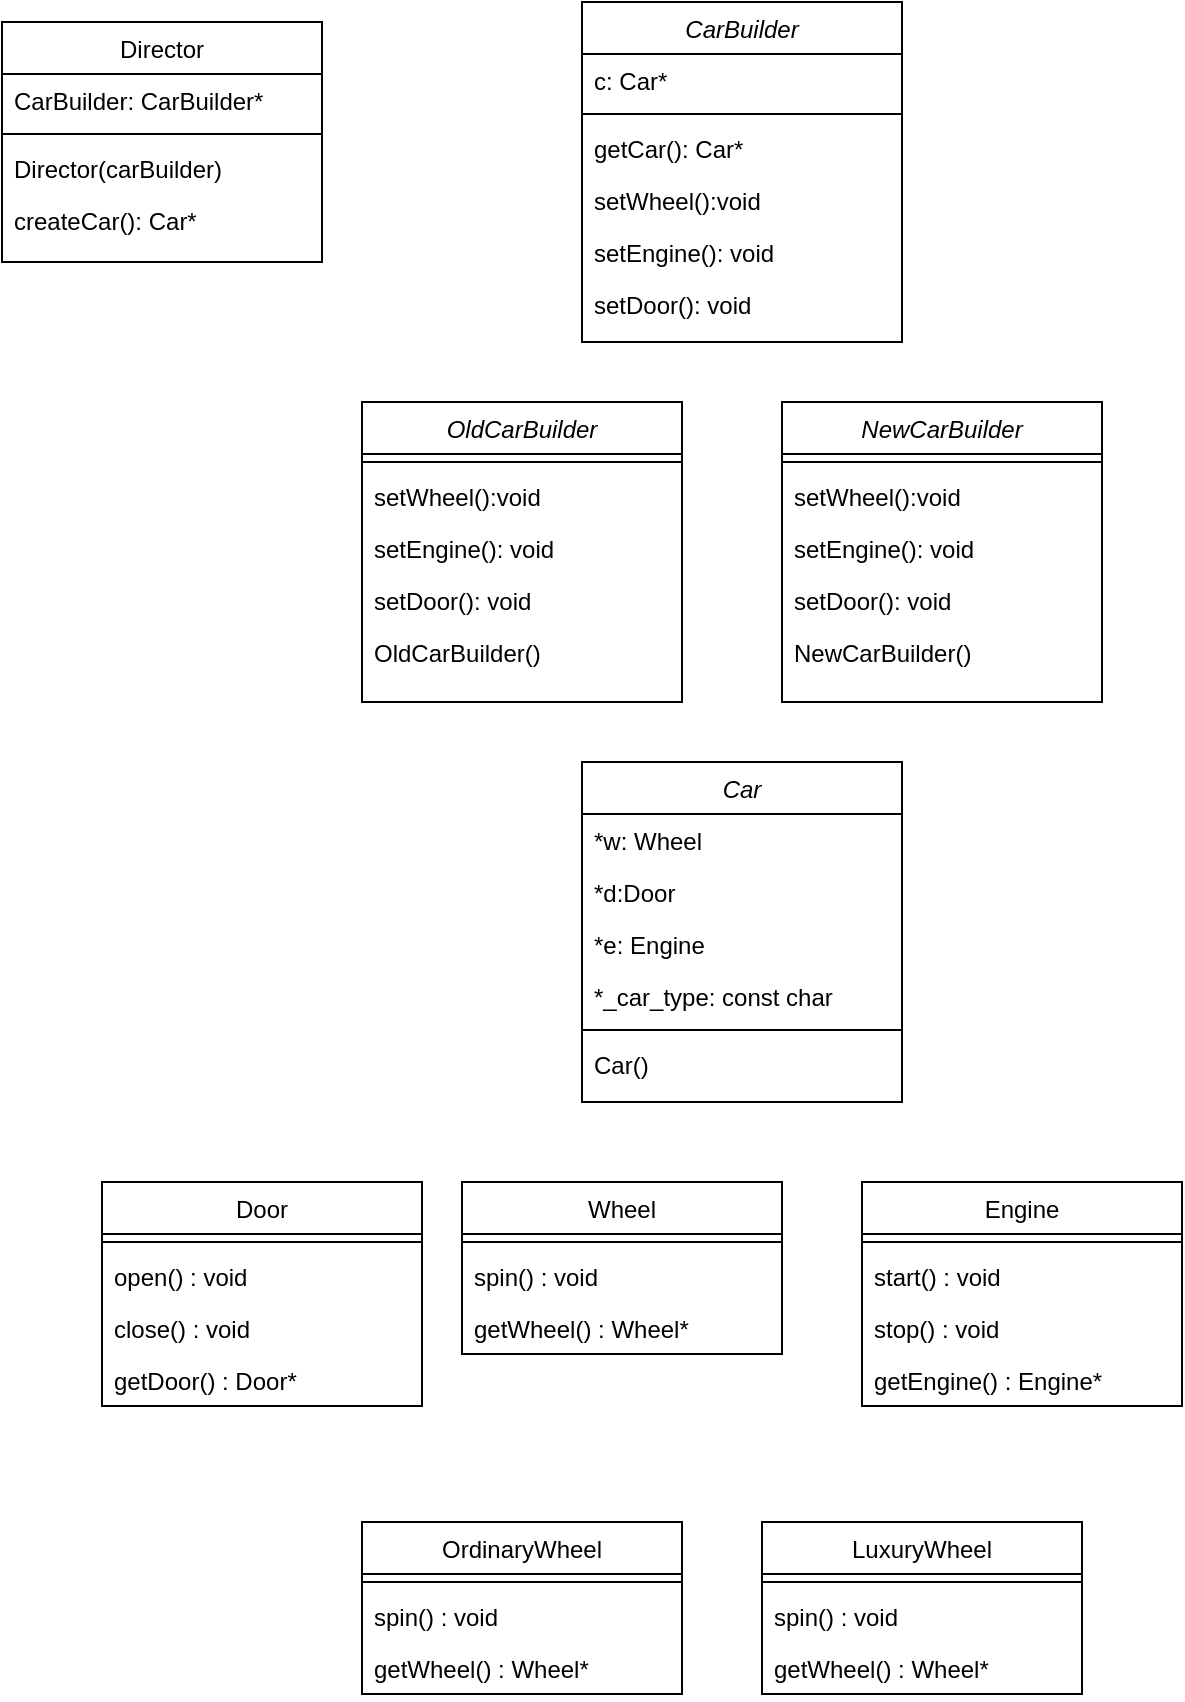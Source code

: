<mxfile version="23.0.2" type="github">
  <diagram id="C5RBs43oDa-KdzZeNtuy" name="Page-1">
    <mxGraphModel dx="1434" dy="738" grid="1" gridSize="10" guides="1" tooltips="1" connect="1" arrows="1" fold="1" page="1" pageScale="1" pageWidth="827" pageHeight="1169" math="0" shadow="0">
      <root>
        <mxCell id="WIyWlLk6GJQsqaUBKTNV-0" />
        <mxCell id="WIyWlLk6GJQsqaUBKTNV-1" parent="WIyWlLk6GJQsqaUBKTNV-0" />
        <mxCell id="zkfFHV4jXpPFQw0GAbJ--17" value="Director" style="swimlane;fontStyle=0;align=center;verticalAlign=top;childLayout=stackLayout;horizontal=1;startSize=26;horizontalStack=0;resizeParent=1;resizeLast=0;collapsible=1;marginBottom=0;rounded=0;shadow=0;strokeWidth=1;" parent="WIyWlLk6GJQsqaUBKTNV-1" vertex="1">
          <mxGeometry x="130" y="80" width="160" height="120" as="geometry">
            <mxRectangle x="550" y="140" width="160" height="26" as="alternateBounds" />
          </mxGeometry>
        </mxCell>
        <mxCell id="zkfFHV4jXpPFQw0GAbJ--18" value="CarBuilder: CarBuilder*" style="text;align=left;verticalAlign=top;spacingLeft=4;spacingRight=4;overflow=hidden;rotatable=0;points=[[0,0.5],[1,0.5]];portConstraint=eastwest;" parent="zkfFHV4jXpPFQw0GAbJ--17" vertex="1">
          <mxGeometry y="26" width="160" height="26" as="geometry" />
        </mxCell>
        <mxCell id="zkfFHV4jXpPFQw0GAbJ--23" value="" style="line;html=1;strokeWidth=1;align=left;verticalAlign=middle;spacingTop=-1;spacingLeft=3;spacingRight=3;rotatable=0;labelPosition=right;points=[];portConstraint=eastwest;" parent="zkfFHV4jXpPFQw0GAbJ--17" vertex="1">
          <mxGeometry y="52" width="160" height="8" as="geometry" />
        </mxCell>
        <mxCell id="zkfFHV4jXpPFQw0GAbJ--24" value="Director(carBuilder)" style="text;align=left;verticalAlign=top;spacingLeft=4;spacingRight=4;overflow=hidden;rotatable=0;points=[[0,0.5],[1,0.5]];portConstraint=eastwest;" parent="zkfFHV4jXpPFQw0GAbJ--17" vertex="1">
          <mxGeometry y="60" width="160" height="26" as="geometry" />
        </mxCell>
        <mxCell id="zkfFHV4jXpPFQw0GAbJ--25" value="createCar(): Car*" style="text;align=left;verticalAlign=top;spacingLeft=4;spacingRight=4;overflow=hidden;rotatable=0;points=[[0,0.5],[1,0.5]];portConstraint=eastwest;" parent="zkfFHV4jXpPFQw0GAbJ--17" vertex="1">
          <mxGeometry y="86" width="160" height="26" as="geometry" />
        </mxCell>
        <mxCell id="CP2h94hlof7vis5vDvH8-0" value="Car" style="swimlane;fontStyle=2;align=center;verticalAlign=top;childLayout=stackLayout;horizontal=1;startSize=26;horizontalStack=0;resizeParent=1;resizeLast=0;collapsible=1;marginBottom=0;rounded=0;shadow=0;strokeWidth=1;" vertex="1" parent="WIyWlLk6GJQsqaUBKTNV-1">
          <mxGeometry x="420" y="450" width="160" height="170" as="geometry">
            <mxRectangle x="230" y="140" width="160" height="26" as="alternateBounds" />
          </mxGeometry>
        </mxCell>
        <mxCell id="CP2h94hlof7vis5vDvH8-1" value="*w: Wheel" style="text;align=left;verticalAlign=top;spacingLeft=4;spacingRight=4;overflow=hidden;rotatable=0;points=[[0,0.5],[1,0.5]];portConstraint=eastwest;" vertex="1" parent="CP2h94hlof7vis5vDvH8-0">
          <mxGeometry y="26" width="160" height="26" as="geometry" />
        </mxCell>
        <mxCell id="CP2h94hlof7vis5vDvH8-2" value="*d:Door" style="text;align=left;verticalAlign=top;spacingLeft=4;spacingRight=4;overflow=hidden;rotatable=0;points=[[0,0.5],[1,0.5]];portConstraint=eastwest;rounded=0;shadow=0;html=0;" vertex="1" parent="CP2h94hlof7vis5vDvH8-0">
          <mxGeometry y="52" width="160" height="26" as="geometry" />
        </mxCell>
        <mxCell id="CP2h94hlof7vis5vDvH8-6" value="*e: Engine" style="text;align=left;verticalAlign=top;spacingLeft=4;spacingRight=4;overflow=hidden;rotatable=0;points=[[0,0.5],[1,0.5]];portConstraint=eastwest;rounded=0;shadow=0;html=0;" vertex="1" parent="CP2h94hlof7vis5vDvH8-0">
          <mxGeometry y="78" width="160" height="26" as="geometry" />
        </mxCell>
        <mxCell id="CP2h94hlof7vis5vDvH8-3" value="*_car_type: const char" style="text;align=left;verticalAlign=top;spacingLeft=4;spacingRight=4;overflow=hidden;rotatable=0;points=[[0,0.5],[1,0.5]];portConstraint=eastwest;rounded=0;shadow=0;html=0;" vertex="1" parent="CP2h94hlof7vis5vDvH8-0">
          <mxGeometry y="104" width="160" height="26" as="geometry" />
        </mxCell>
        <mxCell id="CP2h94hlof7vis5vDvH8-4" value="" style="line;html=1;strokeWidth=1;align=left;verticalAlign=middle;spacingTop=-1;spacingLeft=3;spacingRight=3;rotatable=0;labelPosition=right;points=[];portConstraint=eastwest;" vertex="1" parent="CP2h94hlof7vis5vDvH8-0">
          <mxGeometry y="130" width="160" height="8" as="geometry" />
        </mxCell>
        <mxCell id="CP2h94hlof7vis5vDvH8-10" value="Car()" style="text;align=left;verticalAlign=top;spacingLeft=4;spacingRight=4;overflow=hidden;rotatable=0;points=[[0,0.5],[1,0.5]];portConstraint=eastwest;rounded=0;shadow=0;html=0;" vertex="1" parent="CP2h94hlof7vis5vDvH8-0">
          <mxGeometry y="138" width="160" height="26" as="geometry" />
        </mxCell>
        <mxCell id="CP2h94hlof7vis5vDvH8-7" value="Wheel" style="swimlane;fontStyle=0;align=center;verticalAlign=top;childLayout=stackLayout;horizontal=1;startSize=26;horizontalStack=0;resizeParent=1;resizeLast=0;collapsible=1;marginBottom=0;rounded=0;shadow=0;strokeWidth=1;" vertex="1" parent="WIyWlLk6GJQsqaUBKTNV-1">
          <mxGeometry x="360" y="660" width="160" height="86" as="geometry">
            <mxRectangle x="340" y="380" width="170" height="26" as="alternateBounds" />
          </mxGeometry>
        </mxCell>
        <mxCell id="CP2h94hlof7vis5vDvH8-9" value="" style="line;html=1;strokeWidth=1;align=left;verticalAlign=middle;spacingTop=-1;spacingLeft=3;spacingRight=3;rotatable=0;labelPosition=right;points=[];portConstraint=eastwest;" vertex="1" parent="CP2h94hlof7vis5vDvH8-7">
          <mxGeometry y="26" width="160" height="8" as="geometry" />
        </mxCell>
        <mxCell id="CP2h94hlof7vis5vDvH8-17" value="spin() : void" style="text;align=left;verticalAlign=top;spacingLeft=4;spacingRight=4;overflow=hidden;rotatable=0;points=[[0,0.5],[1,0.5]];portConstraint=eastwest;" vertex="1" parent="CP2h94hlof7vis5vDvH8-7">
          <mxGeometry y="34" width="160" height="26" as="geometry" />
        </mxCell>
        <mxCell id="CP2h94hlof7vis5vDvH8-5" value="getWheel() : Wheel*" style="text;align=left;verticalAlign=top;spacingLeft=4;spacingRight=4;overflow=hidden;rotatable=0;points=[[0,0.5],[1,0.5]];portConstraint=eastwest;" vertex="1" parent="CP2h94hlof7vis5vDvH8-7">
          <mxGeometry y="60" width="160" height="26" as="geometry" />
        </mxCell>
        <mxCell id="CP2h94hlof7vis5vDvH8-11" value="LuxuryWheel" style="swimlane;fontStyle=0;align=center;verticalAlign=top;childLayout=stackLayout;horizontal=1;startSize=26;horizontalStack=0;resizeParent=1;resizeLast=0;collapsible=1;marginBottom=0;rounded=0;shadow=0;strokeWidth=1;" vertex="1" parent="WIyWlLk6GJQsqaUBKTNV-1">
          <mxGeometry x="510" y="830" width="160" height="86" as="geometry">
            <mxRectangle x="340" y="380" width="170" height="26" as="alternateBounds" />
          </mxGeometry>
        </mxCell>
        <mxCell id="CP2h94hlof7vis5vDvH8-12" value="" style="line;html=1;strokeWidth=1;align=left;verticalAlign=middle;spacingTop=-1;spacingLeft=3;spacingRight=3;rotatable=0;labelPosition=right;points=[];portConstraint=eastwest;" vertex="1" parent="CP2h94hlof7vis5vDvH8-11">
          <mxGeometry y="26" width="160" height="8" as="geometry" />
        </mxCell>
        <mxCell id="CP2h94hlof7vis5vDvH8-13" value="spin() : void" style="text;align=left;verticalAlign=top;spacingLeft=4;spacingRight=4;overflow=hidden;rotatable=0;points=[[0,0.5],[1,0.5]];portConstraint=eastwest;" vertex="1" parent="CP2h94hlof7vis5vDvH8-11">
          <mxGeometry y="34" width="160" height="26" as="geometry" />
        </mxCell>
        <mxCell id="CP2h94hlof7vis5vDvH8-19" value="getWheel() : Wheel*" style="text;align=left;verticalAlign=top;spacingLeft=4;spacingRight=4;overflow=hidden;rotatable=0;points=[[0,0.5],[1,0.5]];portConstraint=eastwest;" vertex="1" parent="CP2h94hlof7vis5vDvH8-11">
          <mxGeometry y="60" width="160" height="26" as="geometry" />
        </mxCell>
        <mxCell id="CP2h94hlof7vis5vDvH8-14" value="OrdinaryWheel" style="swimlane;fontStyle=0;align=center;verticalAlign=top;childLayout=stackLayout;horizontal=1;startSize=26;horizontalStack=0;resizeParent=1;resizeLast=0;collapsible=1;marginBottom=0;rounded=0;shadow=0;strokeWidth=1;" vertex="1" parent="WIyWlLk6GJQsqaUBKTNV-1">
          <mxGeometry x="310" y="830" width="160" height="86" as="geometry">
            <mxRectangle x="340" y="380" width="170" height="26" as="alternateBounds" />
          </mxGeometry>
        </mxCell>
        <mxCell id="CP2h94hlof7vis5vDvH8-15" value="" style="line;html=1;strokeWidth=1;align=left;verticalAlign=middle;spacingTop=-1;spacingLeft=3;spacingRight=3;rotatable=0;labelPosition=right;points=[];portConstraint=eastwest;" vertex="1" parent="CP2h94hlof7vis5vDvH8-14">
          <mxGeometry y="26" width="160" height="8" as="geometry" />
        </mxCell>
        <mxCell id="CP2h94hlof7vis5vDvH8-16" value="spin() : void" style="text;align=left;verticalAlign=top;spacingLeft=4;spacingRight=4;overflow=hidden;rotatable=0;points=[[0,0.5],[1,0.5]];portConstraint=eastwest;" vertex="1" parent="CP2h94hlof7vis5vDvH8-14">
          <mxGeometry y="34" width="160" height="26" as="geometry" />
        </mxCell>
        <mxCell id="CP2h94hlof7vis5vDvH8-18" value="getWheel() : Wheel*" style="text;align=left;verticalAlign=top;spacingLeft=4;spacingRight=4;overflow=hidden;rotatable=0;points=[[0,0.5],[1,0.5]];portConstraint=eastwest;" vertex="1" parent="CP2h94hlof7vis5vDvH8-14">
          <mxGeometry y="60" width="160" height="26" as="geometry" />
        </mxCell>
        <mxCell id="CP2h94hlof7vis5vDvH8-20" value="Door" style="swimlane;fontStyle=0;align=center;verticalAlign=top;childLayout=stackLayout;horizontal=1;startSize=26;horizontalStack=0;resizeParent=1;resizeLast=0;collapsible=1;marginBottom=0;rounded=0;shadow=0;strokeWidth=1;" vertex="1" parent="WIyWlLk6GJQsqaUBKTNV-1">
          <mxGeometry x="180" y="660" width="160" height="112" as="geometry">
            <mxRectangle x="340" y="380" width="170" height="26" as="alternateBounds" />
          </mxGeometry>
        </mxCell>
        <mxCell id="CP2h94hlof7vis5vDvH8-21" value="" style="line;html=1;strokeWidth=1;align=left;verticalAlign=middle;spacingTop=-1;spacingLeft=3;spacingRight=3;rotatable=0;labelPosition=right;points=[];portConstraint=eastwest;" vertex="1" parent="CP2h94hlof7vis5vDvH8-20">
          <mxGeometry y="26" width="160" height="8" as="geometry" />
        </mxCell>
        <mxCell id="CP2h94hlof7vis5vDvH8-22" value="open() : void" style="text;align=left;verticalAlign=top;spacingLeft=4;spacingRight=4;overflow=hidden;rotatable=0;points=[[0,0.5],[1,0.5]];portConstraint=eastwest;" vertex="1" parent="CP2h94hlof7vis5vDvH8-20">
          <mxGeometry y="34" width="160" height="26" as="geometry" />
        </mxCell>
        <mxCell id="CP2h94hlof7vis5vDvH8-24" value="close() : void" style="text;align=left;verticalAlign=top;spacingLeft=4;spacingRight=4;overflow=hidden;rotatable=0;points=[[0,0.5],[1,0.5]];portConstraint=eastwest;" vertex="1" parent="CP2h94hlof7vis5vDvH8-20">
          <mxGeometry y="60" width="160" height="26" as="geometry" />
        </mxCell>
        <mxCell id="CP2h94hlof7vis5vDvH8-23" value="getDoor() : Door*" style="text;align=left;verticalAlign=top;spacingLeft=4;spacingRight=4;overflow=hidden;rotatable=0;points=[[0,0.5],[1,0.5]];portConstraint=eastwest;" vertex="1" parent="CP2h94hlof7vis5vDvH8-20">
          <mxGeometry y="86" width="160" height="26" as="geometry" />
        </mxCell>
        <mxCell id="CP2h94hlof7vis5vDvH8-29" value="Engine" style="swimlane;fontStyle=0;align=center;verticalAlign=top;childLayout=stackLayout;horizontal=1;startSize=26;horizontalStack=0;resizeParent=1;resizeLast=0;collapsible=1;marginBottom=0;rounded=0;shadow=0;strokeWidth=1;" vertex="1" parent="WIyWlLk6GJQsqaUBKTNV-1">
          <mxGeometry x="560" y="660" width="160" height="112" as="geometry">
            <mxRectangle x="340" y="380" width="170" height="26" as="alternateBounds" />
          </mxGeometry>
        </mxCell>
        <mxCell id="CP2h94hlof7vis5vDvH8-30" value="" style="line;html=1;strokeWidth=1;align=left;verticalAlign=middle;spacingTop=-1;spacingLeft=3;spacingRight=3;rotatable=0;labelPosition=right;points=[];portConstraint=eastwest;" vertex="1" parent="CP2h94hlof7vis5vDvH8-29">
          <mxGeometry y="26" width="160" height="8" as="geometry" />
        </mxCell>
        <mxCell id="CP2h94hlof7vis5vDvH8-31" value="start() : void" style="text;align=left;verticalAlign=top;spacingLeft=4;spacingRight=4;overflow=hidden;rotatable=0;points=[[0,0.5],[1,0.5]];portConstraint=eastwest;" vertex="1" parent="CP2h94hlof7vis5vDvH8-29">
          <mxGeometry y="34" width="160" height="26" as="geometry" />
        </mxCell>
        <mxCell id="CP2h94hlof7vis5vDvH8-32" value="stop() : void" style="text;align=left;verticalAlign=top;spacingLeft=4;spacingRight=4;overflow=hidden;rotatable=0;points=[[0,0.5],[1,0.5]];portConstraint=eastwest;" vertex="1" parent="CP2h94hlof7vis5vDvH8-29">
          <mxGeometry y="60" width="160" height="26" as="geometry" />
        </mxCell>
        <mxCell id="CP2h94hlof7vis5vDvH8-33" value="getEngine() : Engine*" style="text;align=left;verticalAlign=top;spacingLeft=4;spacingRight=4;overflow=hidden;rotatable=0;points=[[0,0.5],[1,0.5]];portConstraint=eastwest;" vertex="1" parent="CP2h94hlof7vis5vDvH8-29">
          <mxGeometry y="86" width="160" height="26" as="geometry" />
        </mxCell>
        <mxCell id="CP2h94hlof7vis5vDvH8-34" value="CarBuilder" style="swimlane;fontStyle=2;align=center;verticalAlign=top;childLayout=stackLayout;horizontal=1;startSize=26;horizontalStack=0;resizeParent=1;resizeLast=0;collapsible=1;marginBottom=0;rounded=0;shadow=0;strokeWidth=1;" vertex="1" parent="WIyWlLk6GJQsqaUBKTNV-1">
          <mxGeometry x="420" y="70" width="160" height="170" as="geometry">
            <mxRectangle x="230" y="140" width="160" height="26" as="alternateBounds" />
          </mxGeometry>
        </mxCell>
        <mxCell id="CP2h94hlof7vis5vDvH8-35" value="c: Car*" style="text;align=left;verticalAlign=top;spacingLeft=4;spacingRight=4;overflow=hidden;rotatable=0;points=[[0,0.5],[1,0.5]];portConstraint=eastwest;" vertex="1" parent="CP2h94hlof7vis5vDvH8-34">
          <mxGeometry y="26" width="160" height="26" as="geometry" />
        </mxCell>
        <mxCell id="CP2h94hlof7vis5vDvH8-39" value="" style="line;html=1;strokeWidth=1;align=left;verticalAlign=middle;spacingTop=-1;spacingLeft=3;spacingRight=3;rotatable=0;labelPosition=right;points=[];portConstraint=eastwest;" vertex="1" parent="CP2h94hlof7vis5vDvH8-34">
          <mxGeometry y="52" width="160" height="8" as="geometry" />
        </mxCell>
        <mxCell id="CP2h94hlof7vis5vDvH8-40" value="getCar(): Car*" style="text;align=left;verticalAlign=top;spacingLeft=4;spacingRight=4;overflow=hidden;rotatable=0;points=[[0,0.5],[1,0.5]];portConstraint=eastwest;rounded=0;shadow=0;html=0;" vertex="1" parent="CP2h94hlof7vis5vDvH8-34">
          <mxGeometry y="60" width="160" height="26" as="geometry" />
        </mxCell>
        <mxCell id="CP2h94hlof7vis5vDvH8-41" value="setWheel():void " style="text;align=left;verticalAlign=top;spacingLeft=4;spacingRight=4;overflow=hidden;rotatable=0;points=[[0,0.5],[1,0.5]];portConstraint=eastwest;rounded=0;shadow=0;html=0;" vertex="1" parent="CP2h94hlof7vis5vDvH8-34">
          <mxGeometry y="86" width="160" height="26" as="geometry" />
        </mxCell>
        <mxCell id="CP2h94hlof7vis5vDvH8-42" value="setEngine(): void" style="text;align=left;verticalAlign=top;spacingLeft=4;spacingRight=4;overflow=hidden;rotatable=0;points=[[0,0.5],[1,0.5]];portConstraint=eastwest;rounded=0;shadow=0;html=0;" vertex="1" parent="CP2h94hlof7vis5vDvH8-34">
          <mxGeometry y="112" width="160" height="26" as="geometry" />
        </mxCell>
        <mxCell id="CP2h94hlof7vis5vDvH8-43" value="setDoor(): void" style="text;align=left;verticalAlign=top;spacingLeft=4;spacingRight=4;overflow=hidden;rotatable=0;points=[[0,0.5],[1,0.5]];portConstraint=eastwest;rounded=0;shadow=0;html=0;" vertex="1" parent="CP2h94hlof7vis5vDvH8-34">
          <mxGeometry y="138" width="160" height="26" as="geometry" />
        </mxCell>
        <mxCell id="CP2h94hlof7vis5vDvH8-44" value="OldCarBuilder" style="swimlane;fontStyle=2;align=center;verticalAlign=top;childLayout=stackLayout;horizontal=1;startSize=26;horizontalStack=0;resizeParent=1;resizeLast=0;collapsible=1;marginBottom=0;rounded=0;shadow=0;strokeWidth=1;" vertex="1" parent="WIyWlLk6GJQsqaUBKTNV-1">
          <mxGeometry x="310" y="270" width="160" height="150" as="geometry">
            <mxRectangle x="230" y="140" width="160" height="26" as="alternateBounds" />
          </mxGeometry>
        </mxCell>
        <mxCell id="CP2h94hlof7vis5vDvH8-46" value="" style="line;html=1;strokeWidth=1;align=left;verticalAlign=middle;spacingTop=-1;spacingLeft=3;spacingRight=3;rotatable=0;labelPosition=right;points=[];portConstraint=eastwest;" vertex="1" parent="CP2h94hlof7vis5vDvH8-44">
          <mxGeometry y="26" width="160" height="8" as="geometry" />
        </mxCell>
        <mxCell id="CP2h94hlof7vis5vDvH8-48" value="setWheel():void " style="text;align=left;verticalAlign=top;spacingLeft=4;spacingRight=4;overflow=hidden;rotatable=0;points=[[0,0.5],[1,0.5]];portConstraint=eastwest;rounded=0;shadow=0;html=0;" vertex="1" parent="CP2h94hlof7vis5vDvH8-44">
          <mxGeometry y="34" width="160" height="26" as="geometry" />
        </mxCell>
        <mxCell id="CP2h94hlof7vis5vDvH8-49" value="setEngine(): void" style="text;align=left;verticalAlign=top;spacingLeft=4;spacingRight=4;overflow=hidden;rotatable=0;points=[[0,0.5],[1,0.5]];portConstraint=eastwest;rounded=0;shadow=0;html=0;" vertex="1" parent="CP2h94hlof7vis5vDvH8-44">
          <mxGeometry y="60" width="160" height="26" as="geometry" />
        </mxCell>
        <mxCell id="CP2h94hlof7vis5vDvH8-50" value="setDoor(): void" style="text;align=left;verticalAlign=top;spacingLeft=4;spacingRight=4;overflow=hidden;rotatable=0;points=[[0,0.5],[1,0.5]];portConstraint=eastwest;rounded=0;shadow=0;html=0;" vertex="1" parent="CP2h94hlof7vis5vDvH8-44">
          <mxGeometry y="86" width="160" height="26" as="geometry" />
        </mxCell>
        <mxCell id="CP2h94hlof7vis5vDvH8-45" value="OldCarBuilder()" style="text;align=left;verticalAlign=top;spacingLeft=4;spacingRight=4;overflow=hidden;rotatable=0;points=[[0,0.5],[1,0.5]];portConstraint=eastwest;" vertex="1" parent="CP2h94hlof7vis5vDvH8-44">
          <mxGeometry y="112" width="160" height="26" as="geometry" />
        </mxCell>
        <mxCell id="CP2h94hlof7vis5vDvH8-51" value="NewCarBuilder" style="swimlane;fontStyle=2;align=center;verticalAlign=top;childLayout=stackLayout;horizontal=1;startSize=26;horizontalStack=0;resizeParent=1;resizeLast=0;collapsible=1;marginBottom=0;rounded=0;shadow=0;strokeWidth=1;" vertex="1" parent="WIyWlLk6GJQsqaUBKTNV-1">
          <mxGeometry x="520" y="270" width="160" height="150" as="geometry">
            <mxRectangle x="230" y="140" width="160" height="26" as="alternateBounds" />
          </mxGeometry>
        </mxCell>
        <mxCell id="CP2h94hlof7vis5vDvH8-53" value="" style="line;html=1;strokeWidth=1;align=left;verticalAlign=middle;spacingTop=-1;spacingLeft=3;spacingRight=3;rotatable=0;labelPosition=right;points=[];portConstraint=eastwest;" vertex="1" parent="CP2h94hlof7vis5vDvH8-51">
          <mxGeometry y="26" width="160" height="8" as="geometry" />
        </mxCell>
        <mxCell id="CP2h94hlof7vis5vDvH8-54" value="setWheel():void " style="text;align=left;verticalAlign=top;spacingLeft=4;spacingRight=4;overflow=hidden;rotatable=0;points=[[0,0.5],[1,0.5]];portConstraint=eastwest;rounded=0;shadow=0;html=0;" vertex="1" parent="CP2h94hlof7vis5vDvH8-51">
          <mxGeometry y="34" width="160" height="26" as="geometry" />
        </mxCell>
        <mxCell id="CP2h94hlof7vis5vDvH8-55" value="setEngine(): void" style="text;align=left;verticalAlign=top;spacingLeft=4;spacingRight=4;overflow=hidden;rotatable=0;points=[[0,0.5],[1,0.5]];portConstraint=eastwest;rounded=0;shadow=0;html=0;" vertex="1" parent="CP2h94hlof7vis5vDvH8-51">
          <mxGeometry y="60" width="160" height="26" as="geometry" />
        </mxCell>
        <mxCell id="CP2h94hlof7vis5vDvH8-56" value="setDoor(): void" style="text;align=left;verticalAlign=top;spacingLeft=4;spacingRight=4;overflow=hidden;rotatable=0;points=[[0,0.5],[1,0.5]];portConstraint=eastwest;rounded=0;shadow=0;html=0;" vertex="1" parent="CP2h94hlof7vis5vDvH8-51">
          <mxGeometry y="86" width="160" height="26" as="geometry" />
        </mxCell>
        <mxCell id="CP2h94hlof7vis5vDvH8-52" value="NewCarBuilder()" style="text;align=left;verticalAlign=top;spacingLeft=4;spacingRight=4;overflow=hidden;rotatable=0;points=[[0,0.5],[1,0.5]];portConstraint=eastwest;" vertex="1" parent="CP2h94hlof7vis5vDvH8-51">
          <mxGeometry y="112" width="160" height="26" as="geometry" />
        </mxCell>
      </root>
    </mxGraphModel>
  </diagram>
</mxfile>
